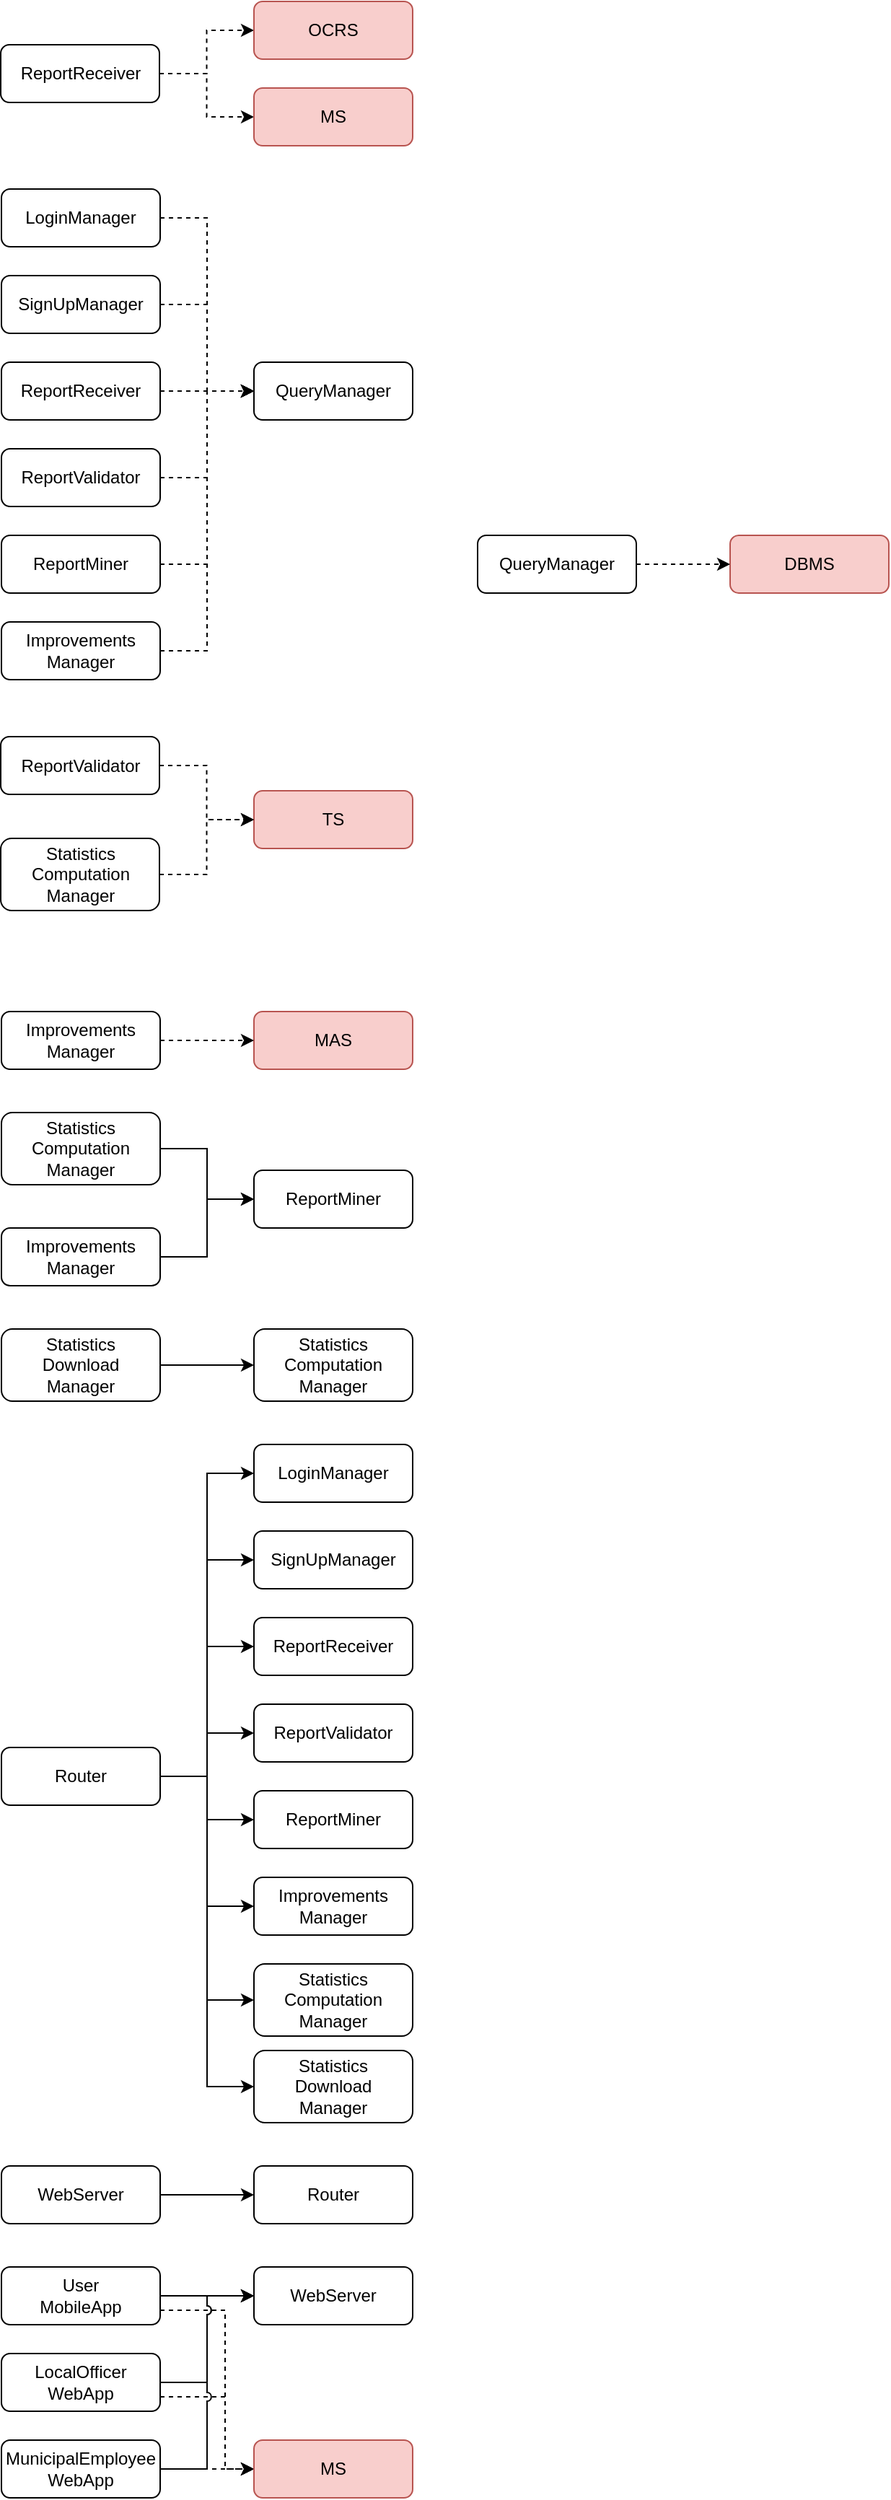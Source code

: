<mxfile version="12.4.0" type="github" pages="1">
  <diagram id="i9n3jKkfWh6_e4fHpcgL" name="Page-1">
    <mxGraphModel dx="1866" dy="496" grid="1" gridSize="10" guides="1" tooltips="1" connect="1" arrows="1" fold="1" page="1" pageScale="1" pageWidth="850" pageHeight="1100" math="0" shadow="0">
      <root>
        <mxCell id="0"/>
        <mxCell id="1" parent="0"/>
        <mxCell id="UPinhEmfIHB1rPUh6o73-51" style="edgeStyle=orthogonalEdgeStyle;rounded=0;orthogonalLoop=1;jettySize=auto;html=1;entryX=0;entryY=0.5;entryDx=0;entryDy=0;dashed=1;" parent="1" source="UPinhEmfIHB1rPUh6o73-1" target="UPinhEmfIHB1rPUh6o73-49" edge="1">
          <mxGeometry relative="1" as="geometry">
            <Array as="points">
              <mxPoint x="155" y="1600"/>
              <mxPoint x="155" y="1710"/>
            </Array>
          </mxGeometry>
        </mxCell>
        <mxCell id="OObZ29ksGVGSvnAa_7Tn-3" style="edgeStyle=orthogonalEdgeStyle;rounded=0;jumpStyle=arc;orthogonalLoop=1;jettySize=auto;html=1;" parent="1" source="UPinhEmfIHB1rPUh6o73-1" target="UPinhEmfIHB1rPUh6o73-5" edge="1">
          <mxGeometry relative="1" as="geometry"/>
        </mxCell>
        <mxCell id="UPinhEmfIHB1rPUh6o73-1" value="User&lt;br&gt;MobileApp" style="rounded=1;whiteSpace=wrap;html=1;" parent="1" vertex="1">
          <mxGeometry y="1570" width="110" height="40" as="geometry"/>
        </mxCell>
        <mxCell id="UPinhEmfIHB1rPUh6o73-52" style="edgeStyle=orthogonalEdgeStyle;rounded=0;orthogonalLoop=1;jettySize=auto;html=1;entryX=0;entryY=0.5;entryDx=0;entryDy=0;dashed=1;" parent="1" source="UPinhEmfIHB1rPUh6o73-2" target="UPinhEmfIHB1rPUh6o73-49" edge="1">
          <mxGeometry relative="1" as="geometry">
            <Array as="points">
              <mxPoint x="155" y="1660"/>
              <mxPoint x="155" y="1710"/>
            </Array>
          </mxGeometry>
        </mxCell>
        <mxCell id="OObZ29ksGVGSvnAa_7Tn-5" style="edgeStyle=orthogonalEdgeStyle;rounded=0;jumpStyle=arc;orthogonalLoop=1;jettySize=auto;html=1;entryX=0;entryY=0.5;entryDx=0;entryDy=0;" parent="1" source="UPinhEmfIHB1rPUh6o73-2" target="UPinhEmfIHB1rPUh6o73-5" edge="1">
          <mxGeometry relative="1" as="geometry"/>
        </mxCell>
        <mxCell id="UPinhEmfIHB1rPUh6o73-2" value="LocalOfficer&lt;br&gt;WebApp" style="rounded=1;whiteSpace=wrap;html=1;" parent="1" vertex="1">
          <mxGeometry y="1630" width="110" height="40" as="geometry"/>
        </mxCell>
        <mxCell id="UPinhEmfIHB1rPUh6o73-53" style="edgeStyle=orthogonalEdgeStyle;rounded=0;orthogonalLoop=1;jettySize=auto;html=1;dashed=1;" parent="1" source="UPinhEmfIHB1rPUh6o73-3" target="UPinhEmfIHB1rPUh6o73-49" edge="1">
          <mxGeometry relative="1" as="geometry">
            <Array as="points">
              <mxPoint x="160" y="1710"/>
              <mxPoint x="160" y="1710"/>
            </Array>
          </mxGeometry>
        </mxCell>
        <mxCell id="OObZ29ksGVGSvnAa_7Tn-6" style="edgeStyle=orthogonalEdgeStyle;rounded=0;jumpStyle=arc;orthogonalLoop=1;jettySize=auto;html=1;entryX=0;entryY=0.5;entryDx=0;entryDy=0;" parent="1" source="UPinhEmfIHB1rPUh6o73-3" target="UPinhEmfIHB1rPUh6o73-5" edge="1">
          <mxGeometry relative="1" as="geometry"/>
        </mxCell>
        <mxCell id="UPinhEmfIHB1rPUh6o73-3" value="MunicipalEmployee&lt;br&gt;WebApp" style="rounded=1;whiteSpace=wrap;html=1;" parent="1" vertex="1">
          <mxGeometry y="1690" width="110" height="40" as="geometry"/>
        </mxCell>
        <mxCell id="UPinhEmfIHB1rPUh6o73-5" value="WebServer" style="rounded=1;whiteSpace=wrap;html=1;" parent="1" vertex="1">
          <mxGeometry x="175" y="1570" width="110" height="40" as="geometry"/>
        </mxCell>
        <mxCell id="UPinhEmfIHB1rPUh6o73-11" style="edgeStyle=orthogonalEdgeStyle;rounded=0;orthogonalLoop=1;jettySize=auto;html=1;" parent="1" source="UPinhEmfIHB1rPUh6o73-9" target="UPinhEmfIHB1rPUh6o73-10" edge="1">
          <mxGeometry relative="1" as="geometry"/>
        </mxCell>
        <mxCell id="UPinhEmfIHB1rPUh6o73-9" value="WebServer" style="rounded=1;whiteSpace=wrap;html=1;" parent="1" vertex="1">
          <mxGeometry y="1500" width="110" height="40" as="geometry"/>
        </mxCell>
        <mxCell id="UPinhEmfIHB1rPUh6o73-10" value="Router" style="rounded=1;whiteSpace=wrap;html=1;" parent="1" vertex="1">
          <mxGeometry x="175" y="1500" width="110" height="40" as="geometry"/>
        </mxCell>
        <mxCell id="UPinhEmfIHB1rPUh6o73-22" style="edgeStyle=orthogonalEdgeStyle;rounded=0;orthogonalLoop=1;jettySize=auto;html=1;entryX=0;entryY=0.5;entryDx=0;entryDy=0;" parent="1" source="UPinhEmfIHB1rPUh6o73-12" target="UPinhEmfIHB1rPUh6o73-13" edge="1">
          <mxGeometry relative="1" as="geometry"/>
        </mxCell>
        <mxCell id="UPinhEmfIHB1rPUh6o73-23" style="edgeStyle=orthogonalEdgeStyle;rounded=0;orthogonalLoop=1;jettySize=auto;html=1;entryX=0;entryY=0.5;entryDx=0;entryDy=0;" parent="1" source="UPinhEmfIHB1rPUh6o73-12" target="UPinhEmfIHB1rPUh6o73-14" edge="1">
          <mxGeometry relative="1" as="geometry"/>
        </mxCell>
        <mxCell id="UPinhEmfIHB1rPUh6o73-24" style="edgeStyle=orthogonalEdgeStyle;rounded=0;orthogonalLoop=1;jettySize=auto;html=1;entryX=0;entryY=0.5;entryDx=0;entryDy=0;" parent="1" source="UPinhEmfIHB1rPUh6o73-12" target="UPinhEmfIHB1rPUh6o73-15" edge="1">
          <mxGeometry relative="1" as="geometry"/>
        </mxCell>
        <mxCell id="UPinhEmfIHB1rPUh6o73-25" style="edgeStyle=orthogonalEdgeStyle;rounded=0;orthogonalLoop=1;jettySize=auto;html=1;entryX=0;entryY=0.5;entryDx=0;entryDy=0;" parent="1" source="UPinhEmfIHB1rPUh6o73-12" target="UPinhEmfIHB1rPUh6o73-16" edge="1">
          <mxGeometry relative="1" as="geometry"/>
        </mxCell>
        <mxCell id="UPinhEmfIHB1rPUh6o73-26" style="edgeStyle=orthogonalEdgeStyle;rounded=0;orthogonalLoop=1;jettySize=auto;html=1;entryX=0;entryY=0.5;entryDx=0;entryDy=0;" parent="1" source="UPinhEmfIHB1rPUh6o73-12" target="UPinhEmfIHB1rPUh6o73-17" edge="1">
          <mxGeometry relative="1" as="geometry"/>
        </mxCell>
        <mxCell id="UPinhEmfIHB1rPUh6o73-27" style="edgeStyle=orthogonalEdgeStyle;rounded=0;orthogonalLoop=1;jettySize=auto;html=1;entryX=0;entryY=0.5;entryDx=0;entryDy=0;" parent="1" source="UPinhEmfIHB1rPUh6o73-12" target="UPinhEmfIHB1rPUh6o73-18" edge="1">
          <mxGeometry relative="1" as="geometry"/>
        </mxCell>
        <mxCell id="UPinhEmfIHB1rPUh6o73-28" style="edgeStyle=orthogonalEdgeStyle;rounded=0;orthogonalLoop=1;jettySize=auto;html=1;entryX=0;entryY=0.5;entryDx=0;entryDy=0;" parent="1" source="UPinhEmfIHB1rPUh6o73-12" target="UPinhEmfIHB1rPUh6o73-19" edge="1">
          <mxGeometry relative="1" as="geometry"/>
        </mxCell>
        <mxCell id="UPinhEmfIHB1rPUh6o73-29" style="edgeStyle=orthogonalEdgeStyle;rounded=0;orthogonalLoop=1;jettySize=auto;html=1;entryX=0;entryY=0.5;entryDx=0;entryDy=0;" parent="1" source="UPinhEmfIHB1rPUh6o73-12" target="UPinhEmfIHB1rPUh6o73-20" edge="1">
          <mxGeometry relative="1" as="geometry"/>
        </mxCell>
        <mxCell id="UPinhEmfIHB1rPUh6o73-12" value="Router" style="rounded=1;whiteSpace=wrap;html=1;" parent="1" vertex="1">
          <mxGeometry y="1210" width="110" height="40" as="geometry"/>
        </mxCell>
        <mxCell id="UPinhEmfIHB1rPUh6o73-13" value="LoginManager" style="rounded=1;whiteSpace=wrap;html=1;" parent="1" vertex="1">
          <mxGeometry x="175" y="1000" width="110" height="40" as="geometry"/>
        </mxCell>
        <mxCell id="UPinhEmfIHB1rPUh6o73-14" value="SignUpManager" style="rounded=1;whiteSpace=wrap;html=1;" parent="1" vertex="1">
          <mxGeometry x="175" y="1060" width="110" height="40" as="geometry"/>
        </mxCell>
        <mxCell id="UPinhEmfIHB1rPUh6o73-15" value="ReportReceiver" style="rounded=1;whiteSpace=wrap;html=1;" parent="1" vertex="1">
          <mxGeometry x="175" y="1120" width="110" height="40" as="geometry"/>
        </mxCell>
        <mxCell id="UPinhEmfIHB1rPUh6o73-16" value="ReportValidator" style="rounded=1;whiteSpace=wrap;html=1;" parent="1" vertex="1">
          <mxGeometry x="175" y="1180" width="110" height="40" as="geometry"/>
        </mxCell>
        <mxCell id="UPinhEmfIHB1rPUh6o73-17" value="ReportMiner" style="rounded=1;whiteSpace=wrap;html=1;" parent="1" vertex="1">
          <mxGeometry x="175" y="1240" width="110" height="40" as="geometry"/>
        </mxCell>
        <mxCell id="UPinhEmfIHB1rPUh6o73-18" value="Improvements&lt;br&gt;Manager" style="rounded=1;whiteSpace=wrap;html=1;" parent="1" vertex="1">
          <mxGeometry x="175" y="1300" width="110" height="40" as="geometry"/>
        </mxCell>
        <mxCell id="UPinhEmfIHB1rPUh6o73-19" value="Statistics&lt;br&gt;Computation&lt;br&gt;Manager" style="rounded=1;whiteSpace=wrap;html=1;" parent="1" vertex="1">
          <mxGeometry x="175" y="1360" width="110" height="50" as="geometry"/>
        </mxCell>
        <mxCell id="UPinhEmfIHB1rPUh6o73-20" value="Statistics&lt;br&gt;Download&lt;br&gt;Manager" style="rounded=1;whiteSpace=wrap;html=1;" parent="1" vertex="1">
          <mxGeometry x="175" y="1420" width="110" height="50" as="geometry"/>
        </mxCell>
        <mxCell id="UPinhEmfIHB1rPUh6o73-33" value="Statistics&lt;br&gt;Computation&lt;br&gt;Manager" style="rounded=1;whiteSpace=wrap;html=1;" parent="1" vertex="1">
          <mxGeometry x="175" y="920" width="110" height="50" as="geometry"/>
        </mxCell>
        <mxCell id="UPinhEmfIHB1rPUh6o73-35" style="edgeStyle=orthogonalEdgeStyle;rounded=0;orthogonalLoop=1;jettySize=auto;html=1;" parent="1" source="UPinhEmfIHB1rPUh6o73-34" target="UPinhEmfIHB1rPUh6o73-33" edge="1">
          <mxGeometry relative="1" as="geometry"/>
        </mxCell>
        <mxCell id="UPinhEmfIHB1rPUh6o73-34" value="Statistics&lt;br&gt;Download&lt;br&gt;Manager" style="rounded=1;whiteSpace=wrap;html=1;" parent="1" vertex="1">
          <mxGeometry y="920" width="110" height="50" as="geometry"/>
        </mxCell>
        <mxCell id="UPinhEmfIHB1rPUh6o73-81" style="edgeStyle=orthogonalEdgeStyle;rounded=0;jumpStyle=arc;orthogonalLoop=1;jettySize=auto;html=1;entryX=0;entryY=0.5;entryDx=0;entryDy=0;" parent="1" source="UPinhEmfIHB1rPUh6o73-36" target="UPinhEmfIHB1rPUh6o73-40" edge="1">
          <mxGeometry relative="1" as="geometry"/>
        </mxCell>
        <mxCell id="UPinhEmfIHB1rPUh6o73-36" value="Statistics&lt;br&gt;Computation&lt;br&gt;Manager" style="rounded=1;whiteSpace=wrap;html=1;" parent="1" vertex="1">
          <mxGeometry y="770" width="110" height="50" as="geometry"/>
        </mxCell>
        <mxCell id="UPinhEmfIHB1rPUh6o73-80" style="edgeStyle=orthogonalEdgeStyle;rounded=0;jumpStyle=arc;orthogonalLoop=1;jettySize=auto;html=1;" parent="1" source="UPinhEmfIHB1rPUh6o73-37" target="UPinhEmfIHB1rPUh6o73-40" edge="1">
          <mxGeometry relative="1" as="geometry"/>
        </mxCell>
        <mxCell id="UPinhEmfIHB1rPUh6o73-37" value="Improvements&lt;br&gt;Manager" style="rounded=1;whiteSpace=wrap;html=1;" parent="1" vertex="1">
          <mxGeometry y="850" width="110" height="40" as="geometry"/>
        </mxCell>
        <mxCell id="UPinhEmfIHB1rPUh6o73-40" value="ReportMiner" style="rounded=1;whiteSpace=wrap;html=1;" parent="1" vertex="1">
          <mxGeometry x="175" y="810" width="110" height="40" as="geometry"/>
        </mxCell>
        <mxCell id="UPinhEmfIHB1rPUh6o73-43" value="MAS" style="rounded=1;whiteSpace=wrap;html=1;fillColor=#f8cecc;strokeColor=#b85450;" parent="1" vertex="1">
          <mxGeometry x="175" y="700" width="110" height="40" as="geometry"/>
        </mxCell>
        <mxCell id="UPinhEmfIHB1rPUh6o73-45" value="QueryManager" style="rounded=1;whiteSpace=wrap;html=1;fillColor=#FFFFFF;strokeColor=#000000;" parent="1" vertex="1">
          <mxGeometry x="175" y="250" width="110" height="40" as="geometry"/>
        </mxCell>
        <mxCell id="UPinhEmfIHB1rPUh6o73-46" value="TS" style="rounded=1;whiteSpace=wrap;html=1;fillColor=#f8cecc;strokeColor=#b85450;" parent="1" vertex="1">
          <mxGeometry x="175" y="547" width="110" height="40" as="geometry"/>
        </mxCell>
        <mxCell id="UPinhEmfIHB1rPUh6o73-49" value="MS" style="rounded=1;whiteSpace=wrap;html=1;fillColor=#f8cecc;strokeColor=#b85450;" parent="1" vertex="1">
          <mxGeometry x="175" y="1690" width="110" height="40" as="geometry"/>
        </mxCell>
        <mxCell id="UPinhEmfIHB1rPUh6o73-54" value="&lt;span style=&quot;color: rgba(0 , 0 , 0 , 0) ; font-family: monospace ; font-size: 0px&quot;&gt;%3CmxGraphModel%3E%3Croot%3E%3CmxCell%20id%3D%220%22%2F%3E%3CmxCell%20id%3D%221%22%20parent%3D%220%22%2F%3E%3CmxCell%20id%3D%222%22%20value%3D%22ReportMiner%22%20style%3D%22rounded%3D1%3BwhiteSpace%3Dwrap%3Bhtml%3D1%3B%22%20vertex%3D%221%22%20parent%3D%221%22%3E%3CmxGeometry%20x%3D%22910%22%20y%3D%22520%22%20width%3D%22110%22%20height%3D%2240%22%20as%3D%22geometry%22%2F%3E%3C%2FmxCell%3E%3C%2Froot%3E%3C%2FmxGraphModel%3E&lt;/span&gt;" style="text;html=1;align=center;verticalAlign=middle;resizable=0;points=[];;autosize=1;" parent="1" vertex="1">
          <mxGeometry x="102" y="431" width="20" height="20" as="geometry"/>
        </mxCell>
        <mxCell id="UPinhEmfIHB1rPUh6o73-66" style="edgeStyle=orthogonalEdgeStyle;rounded=0;jumpStyle=arc;orthogonalLoop=1;jettySize=auto;html=1;entryX=0;entryY=0.5;entryDx=0;entryDy=0;dashed=1;" parent="1" source="UPinhEmfIHB1rPUh6o73-55" target="UPinhEmfIHB1rPUh6o73-45" edge="1">
          <mxGeometry relative="1" as="geometry"/>
        </mxCell>
        <mxCell id="UPinhEmfIHB1rPUh6o73-55" value="ReportMiner" style="rounded=1;whiteSpace=wrap;html=1;" parent="1" vertex="1">
          <mxGeometry y="370" width="110" height="40" as="geometry"/>
        </mxCell>
        <mxCell id="UPinhEmfIHB1rPUh6o73-61" style="edgeStyle=orthogonalEdgeStyle;rounded=0;jumpStyle=arc;orthogonalLoop=1;jettySize=auto;html=1;entryX=0;entryY=0.5;entryDx=0;entryDy=0;dashed=1;" parent="1" source="UPinhEmfIHB1rPUh6o73-56" target="UPinhEmfIHB1rPUh6o73-45" edge="1">
          <mxGeometry relative="1" as="geometry"/>
        </mxCell>
        <mxCell id="UPinhEmfIHB1rPUh6o73-56" value="LoginManager" style="rounded=1;whiteSpace=wrap;html=1;" parent="1" vertex="1">
          <mxGeometry y="130" width="110" height="40" as="geometry"/>
        </mxCell>
        <mxCell id="UPinhEmfIHB1rPUh6o73-62" style="edgeStyle=orthogonalEdgeStyle;rounded=0;jumpStyle=arc;orthogonalLoop=1;jettySize=auto;html=1;entryX=0;entryY=0.5;entryDx=0;entryDy=0;dashed=1;" parent="1" source="UPinhEmfIHB1rPUh6o73-57" target="UPinhEmfIHB1rPUh6o73-45" edge="1">
          <mxGeometry relative="1" as="geometry"/>
        </mxCell>
        <mxCell id="UPinhEmfIHB1rPUh6o73-57" value="SignUpManager" style="rounded=1;whiteSpace=wrap;html=1;" parent="1" vertex="1">
          <mxGeometry y="190" width="110" height="40" as="geometry"/>
        </mxCell>
        <mxCell id="UPinhEmfIHB1rPUh6o73-63" style="edgeStyle=orthogonalEdgeStyle;rounded=0;jumpStyle=arc;orthogonalLoop=1;jettySize=auto;html=1;entryX=0;entryY=0.5;entryDx=0;entryDy=0;dashed=1;" parent="1" source="UPinhEmfIHB1rPUh6o73-58" target="UPinhEmfIHB1rPUh6o73-45" edge="1">
          <mxGeometry relative="1" as="geometry"/>
        </mxCell>
        <mxCell id="UPinhEmfIHB1rPUh6o73-58" value="ReportReceiver" style="rounded=1;whiteSpace=wrap;html=1;" parent="1" vertex="1">
          <mxGeometry y="250" width="110" height="40" as="geometry"/>
        </mxCell>
        <mxCell id="UPinhEmfIHB1rPUh6o73-65" style="edgeStyle=orthogonalEdgeStyle;rounded=0;jumpStyle=arc;orthogonalLoop=1;jettySize=auto;html=1;entryX=0;entryY=0.5;entryDx=0;entryDy=0;dashed=1;" parent="1" source="UPinhEmfIHB1rPUh6o73-59" target="UPinhEmfIHB1rPUh6o73-45" edge="1">
          <mxGeometry relative="1" as="geometry"/>
        </mxCell>
        <mxCell id="UPinhEmfIHB1rPUh6o73-59" value="ReportValidator" style="rounded=1;whiteSpace=wrap;html=1;" parent="1" vertex="1">
          <mxGeometry y="310" width="110" height="40" as="geometry"/>
        </mxCell>
        <mxCell id="UPinhEmfIHB1rPUh6o73-67" style="edgeStyle=orthogonalEdgeStyle;rounded=0;jumpStyle=arc;orthogonalLoop=1;jettySize=auto;html=1;entryX=0;entryY=0.5;entryDx=0;entryDy=0;dashed=1;" parent="1" source="UPinhEmfIHB1rPUh6o73-60" target="UPinhEmfIHB1rPUh6o73-45" edge="1">
          <mxGeometry relative="1" as="geometry"/>
        </mxCell>
        <mxCell id="UPinhEmfIHB1rPUh6o73-60" value="Improvements&lt;br&gt;Manager" style="rounded=1;whiteSpace=wrap;html=1;" parent="1" vertex="1">
          <mxGeometry y="430" width="110" height="40" as="geometry"/>
        </mxCell>
        <mxCell id="OObZ29ksGVGSvnAa_7Tn-18" style="edgeStyle=orthogonalEdgeStyle;rounded=0;jumpStyle=arc;orthogonalLoop=1;jettySize=auto;html=1;entryX=0;entryY=0.5;entryDx=0;entryDy=0;dashed=1;" parent="1" source="UPinhEmfIHB1rPUh6o73-68" target="UPinhEmfIHB1rPUh6o73-46" edge="1">
          <mxGeometry relative="1" as="geometry"/>
        </mxCell>
        <mxCell id="UPinhEmfIHB1rPUh6o73-68" value="ReportValidator" style="rounded=1;whiteSpace=wrap;html=1;" parent="1" vertex="1">
          <mxGeometry x="-0.5" y="509.5" width="110" height="40" as="geometry"/>
        </mxCell>
        <mxCell id="UPinhEmfIHB1rPUh6o73-71" style="edgeStyle=orthogonalEdgeStyle;rounded=0;jumpStyle=arc;orthogonalLoop=1;jettySize=auto;html=1;entryX=0;entryY=0.5;entryDx=0;entryDy=0;dashed=1;" parent="1" source="UPinhEmfIHB1rPUh6o73-69" target="UPinhEmfIHB1rPUh6o73-46" edge="1">
          <mxGeometry relative="1" as="geometry"/>
        </mxCell>
        <mxCell id="UPinhEmfIHB1rPUh6o73-69" value="Statistics&lt;br&gt;Computation&lt;br&gt;Manager" style="rounded=1;whiteSpace=wrap;html=1;" parent="1" vertex="1">
          <mxGeometry x="-0.5" y="580" width="110" height="50" as="geometry"/>
        </mxCell>
        <mxCell id="UPinhEmfIHB1rPUh6o73-73" style="edgeStyle=orthogonalEdgeStyle;rounded=0;jumpStyle=arc;orthogonalLoop=1;jettySize=auto;html=1;dashed=1;" parent="1" source="UPinhEmfIHB1rPUh6o73-72" target="UPinhEmfIHB1rPUh6o73-43" edge="1">
          <mxGeometry relative="1" as="geometry"/>
        </mxCell>
        <mxCell id="UPinhEmfIHB1rPUh6o73-72" value="Improvements&lt;br&gt;Manager" style="rounded=1;whiteSpace=wrap;html=1;" parent="1" vertex="1">
          <mxGeometry y="700" width="110" height="40" as="geometry"/>
        </mxCell>
        <mxCell id="UPinhEmfIHB1rPUh6o73-75" value="" style="edgeStyle=orthogonalEdgeStyle;rounded=0;orthogonalLoop=1;jettySize=auto;html=1;dashed=1;" parent="1" source="UPinhEmfIHB1rPUh6o73-77" target="UPinhEmfIHB1rPUh6o73-78" edge="1">
          <mxGeometry relative="1" as="geometry"/>
        </mxCell>
        <mxCell id="UPinhEmfIHB1rPUh6o73-76" style="edgeStyle=orthogonalEdgeStyle;rounded=0;orthogonalLoop=1;jettySize=auto;html=1;entryX=0;entryY=0.5;entryDx=0;entryDy=0;dashed=1;" parent="1" source="UPinhEmfIHB1rPUh6o73-77" target="UPinhEmfIHB1rPUh6o73-79" edge="1">
          <mxGeometry relative="1" as="geometry"/>
        </mxCell>
        <mxCell id="UPinhEmfIHB1rPUh6o73-77" value="ReportReceiver" style="rounded=1;whiteSpace=wrap;html=1;" parent="1" vertex="1">
          <mxGeometry x="-0.5" y="30" width="110" height="40" as="geometry"/>
        </mxCell>
        <mxCell id="UPinhEmfIHB1rPUh6o73-78" value="OCRS" style="rounded=1;whiteSpace=wrap;html=1;fillColor=#f8cecc;strokeColor=#b85450;" parent="1" vertex="1">
          <mxGeometry x="175" width="110" height="40" as="geometry"/>
        </mxCell>
        <mxCell id="UPinhEmfIHB1rPUh6o73-79" value="MS" style="rounded=1;whiteSpace=wrap;html=1;fillColor=#f8cecc;strokeColor=#b85450;" parent="1" vertex="1">
          <mxGeometry x="175" y="60" width="110" height="40" as="geometry"/>
        </mxCell>
        <mxCell id="gTFM0lYdCYwWw69-_nJw-1" value="DBMS" style="rounded=1;whiteSpace=wrap;html=1;fillColor=#f8cecc;strokeColor=#b85450;" vertex="1" parent="1">
          <mxGeometry x="505" y="370" width="110" height="40" as="geometry"/>
        </mxCell>
        <mxCell id="gTFM0lYdCYwWw69-_nJw-2" style="edgeStyle=orthogonalEdgeStyle;rounded=0;jumpStyle=arc;orthogonalLoop=1;jettySize=auto;html=1;dashed=1;" edge="1" parent="1" source="gTFM0lYdCYwWw69-_nJw-3" target="gTFM0lYdCYwWw69-_nJw-1">
          <mxGeometry relative="1" as="geometry"/>
        </mxCell>
        <mxCell id="gTFM0lYdCYwWw69-_nJw-3" value="QueryManager" style="rounded=1;whiteSpace=wrap;html=1;" vertex="1" parent="1">
          <mxGeometry x="330" y="370" width="110" height="40" as="geometry"/>
        </mxCell>
      </root>
    </mxGraphModel>
  </diagram>
</mxfile>
